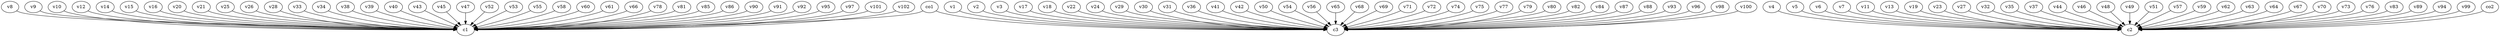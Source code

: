 strict digraph  {
c1;
c2;
c3;
v1;
v2;
v3;
v4;
v5;
v6;
v7;
v8;
v9;
v10;
v11;
v12;
v13;
v14;
v15;
v16;
v17;
v18;
v19;
v20;
v21;
v22;
v23;
v24;
v25;
v26;
v27;
v28;
v29;
v30;
v31;
v32;
v33;
v34;
v35;
v36;
v37;
v38;
v39;
v40;
v41;
v42;
v43;
v44;
v45;
v46;
v47;
v48;
v49;
v50;
v51;
v52;
v53;
v54;
v55;
v56;
v57;
v58;
v59;
v60;
v61;
v62;
v63;
v64;
v65;
v66;
v67;
v68;
v69;
v70;
v71;
v72;
v73;
v74;
v75;
v76;
v77;
v78;
v79;
v80;
v81;
v82;
v83;
v84;
v85;
v86;
v87;
v88;
v89;
v90;
v91;
v92;
v93;
v94;
v95;
v96;
v97;
v98;
v99;
v100;
v101;
v102;
co1;
co2;
v1 -> c3  [weight=1];
v2 -> c3  [weight=1];
v3 -> c3  [weight=1];
v4 -> c2  [weight=1];
v5 -> c2  [weight=1];
v6 -> c2  [weight=1];
v7 -> c2  [weight=1];
v8 -> c1  [weight=1];
v9 -> c1  [weight=1];
v10 -> c1  [weight=1];
v11 -> c2  [weight=1];
v12 -> c1  [weight=1];
v13 -> c2  [weight=1];
v14 -> c1  [weight=1];
v15 -> c1  [weight=1];
v16 -> c1  [weight=1];
v17 -> c3  [weight=1];
v18 -> c3  [weight=1];
v19 -> c2  [weight=1];
v20 -> c1  [weight=1];
v21 -> c1  [weight=1];
v22 -> c3  [weight=1];
v23 -> c2  [weight=1];
v24 -> c3  [weight=1];
v25 -> c1  [weight=1];
v26 -> c1  [weight=1];
v27 -> c2  [weight=1];
v28 -> c1  [weight=1];
v29 -> c3  [weight=1];
v30 -> c3  [weight=1];
v31 -> c3  [weight=1];
v32 -> c2  [weight=1];
v33 -> c1  [weight=1];
v34 -> c1  [weight=1];
v35 -> c2  [weight=1];
v36 -> c3  [weight=1];
v37 -> c2  [weight=1];
v38 -> c1  [weight=1];
v39 -> c1  [weight=1];
v40 -> c1  [weight=1];
v41 -> c3  [weight=1];
v42 -> c3  [weight=1];
v43 -> c1  [weight=1];
v44 -> c2  [weight=1];
v45 -> c1  [weight=1];
v46 -> c2  [weight=1];
v47 -> c1  [weight=1];
v48 -> c2  [weight=1];
v49 -> c2  [weight=1];
v50 -> c3  [weight=1];
v51 -> c2  [weight=1];
v52 -> c1  [weight=1];
v53 -> c1  [weight=1];
v54 -> c3  [weight=1];
v55 -> c1  [weight=1];
v56 -> c3  [weight=1];
v57 -> c2  [weight=1];
v58 -> c1  [weight=1];
v59 -> c2  [weight=1];
v60 -> c1  [weight=1];
v61 -> c1  [weight=1];
v62 -> c2  [weight=1];
v63 -> c2  [weight=1];
v64 -> c2  [weight=1];
v65 -> c3  [weight=1];
v66 -> c1  [weight=1];
v67 -> c2  [weight=1];
v68 -> c3  [weight=1];
v69 -> c3  [weight=1];
v70 -> c2  [weight=1];
v71 -> c3  [weight=1];
v72 -> c3  [weight=1];
v73 -> c2  [weight=1];
v74 -> c3  [weight=1];
v75 -> c3  [weight=1];
v76 -> c2  [weight=1];
v77 -> c3  [weight=1];
v78 -> c1  [weight=1];
v79 -> c3  [weight=1];
v80 -> c3  [weight=1];
v81 -> c1  [weight=1];
v82 -> c3  [weight=1];
v83 -> c2  [weight=1];
v84 -> c3  [weight=1];
v85 -> c1  [weight=1];
v86 -> c1  [weight=1];
v87 -> c3  [weight=1];
v88 -> c3  [weight=1];
v89 -> c2  [weight=1];
v90 -> c1  [weight=1];
v91 -> c1  [weight=1];
v92 -> c1  [weight=1];
v93 -> c3  [weight=1];
v94 -> c2  [weight=1];
v95 -> c1  [weight=1];
v96 -> c3  [weight=1];
v97 -> c1  [weight=1];
v98 -> c3  [weight=1];
v99 -> c2  [weight=1];
v100 -> c3  [weight=1];
v101 -> c1  [weight=1];
v102 -> c1  [weight=1];
co1 -> c1  [weight=1];
co1 -> c3  [weight=1];
co2 -> c2  [weight=1];
}
